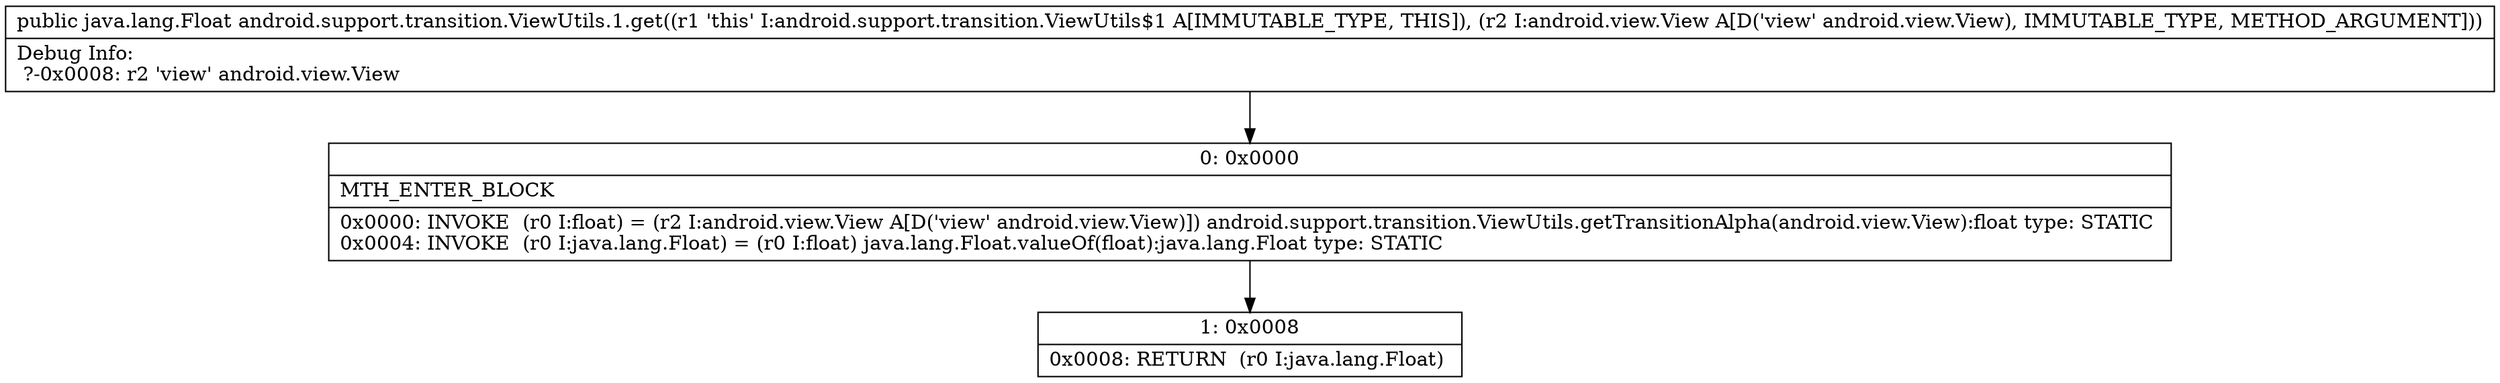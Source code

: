 digraph "CFG forandroid.support.transition.ViewUtils.1.get(Landroid\/view\/View;)Ljava\/lang\/Float;" {
Node_0 [shape=record,label="{0\:\ 0x0000|MTH_ENTER_BLOCK\l|0x0000: INVOKE  (r0 I:float) = (r2 I:android.view.View A[D('view' android.view.View)]) android.support.transition.ViewUtils.getTransitionAlpha(android.view.View):float type: STATIC \l0x0004: INVOKE  (r0 I:java.lang.Float) = (r0 I:float) java.lang.Float.valueOf(float):java.lang.Float type: STATIC \l}"];
Node_1 [shape=record,label="{1\:\ 0x0008|0x0008: RETURN  (r0 I:java.lang.Float) \l}"];
MethodNode[shape=record,label="{public java.lang.Float android.support.transition.ViewUtils.1.get((r1 'this' I:android.support.transition.ViewUtils$1 A[IMMUTABLE_TYPE, THIS]), (r2 I:android.view.View A[D('view' android.view.View), IMMUTABLE_TYPE, METHOD_ARGUMENT]))  | Debug Info:\l  ?\-0x0008: r2 'view' android.view.View\l}"];
MethodNode -> Node_0;
Node_0 -> Node_1;
}

